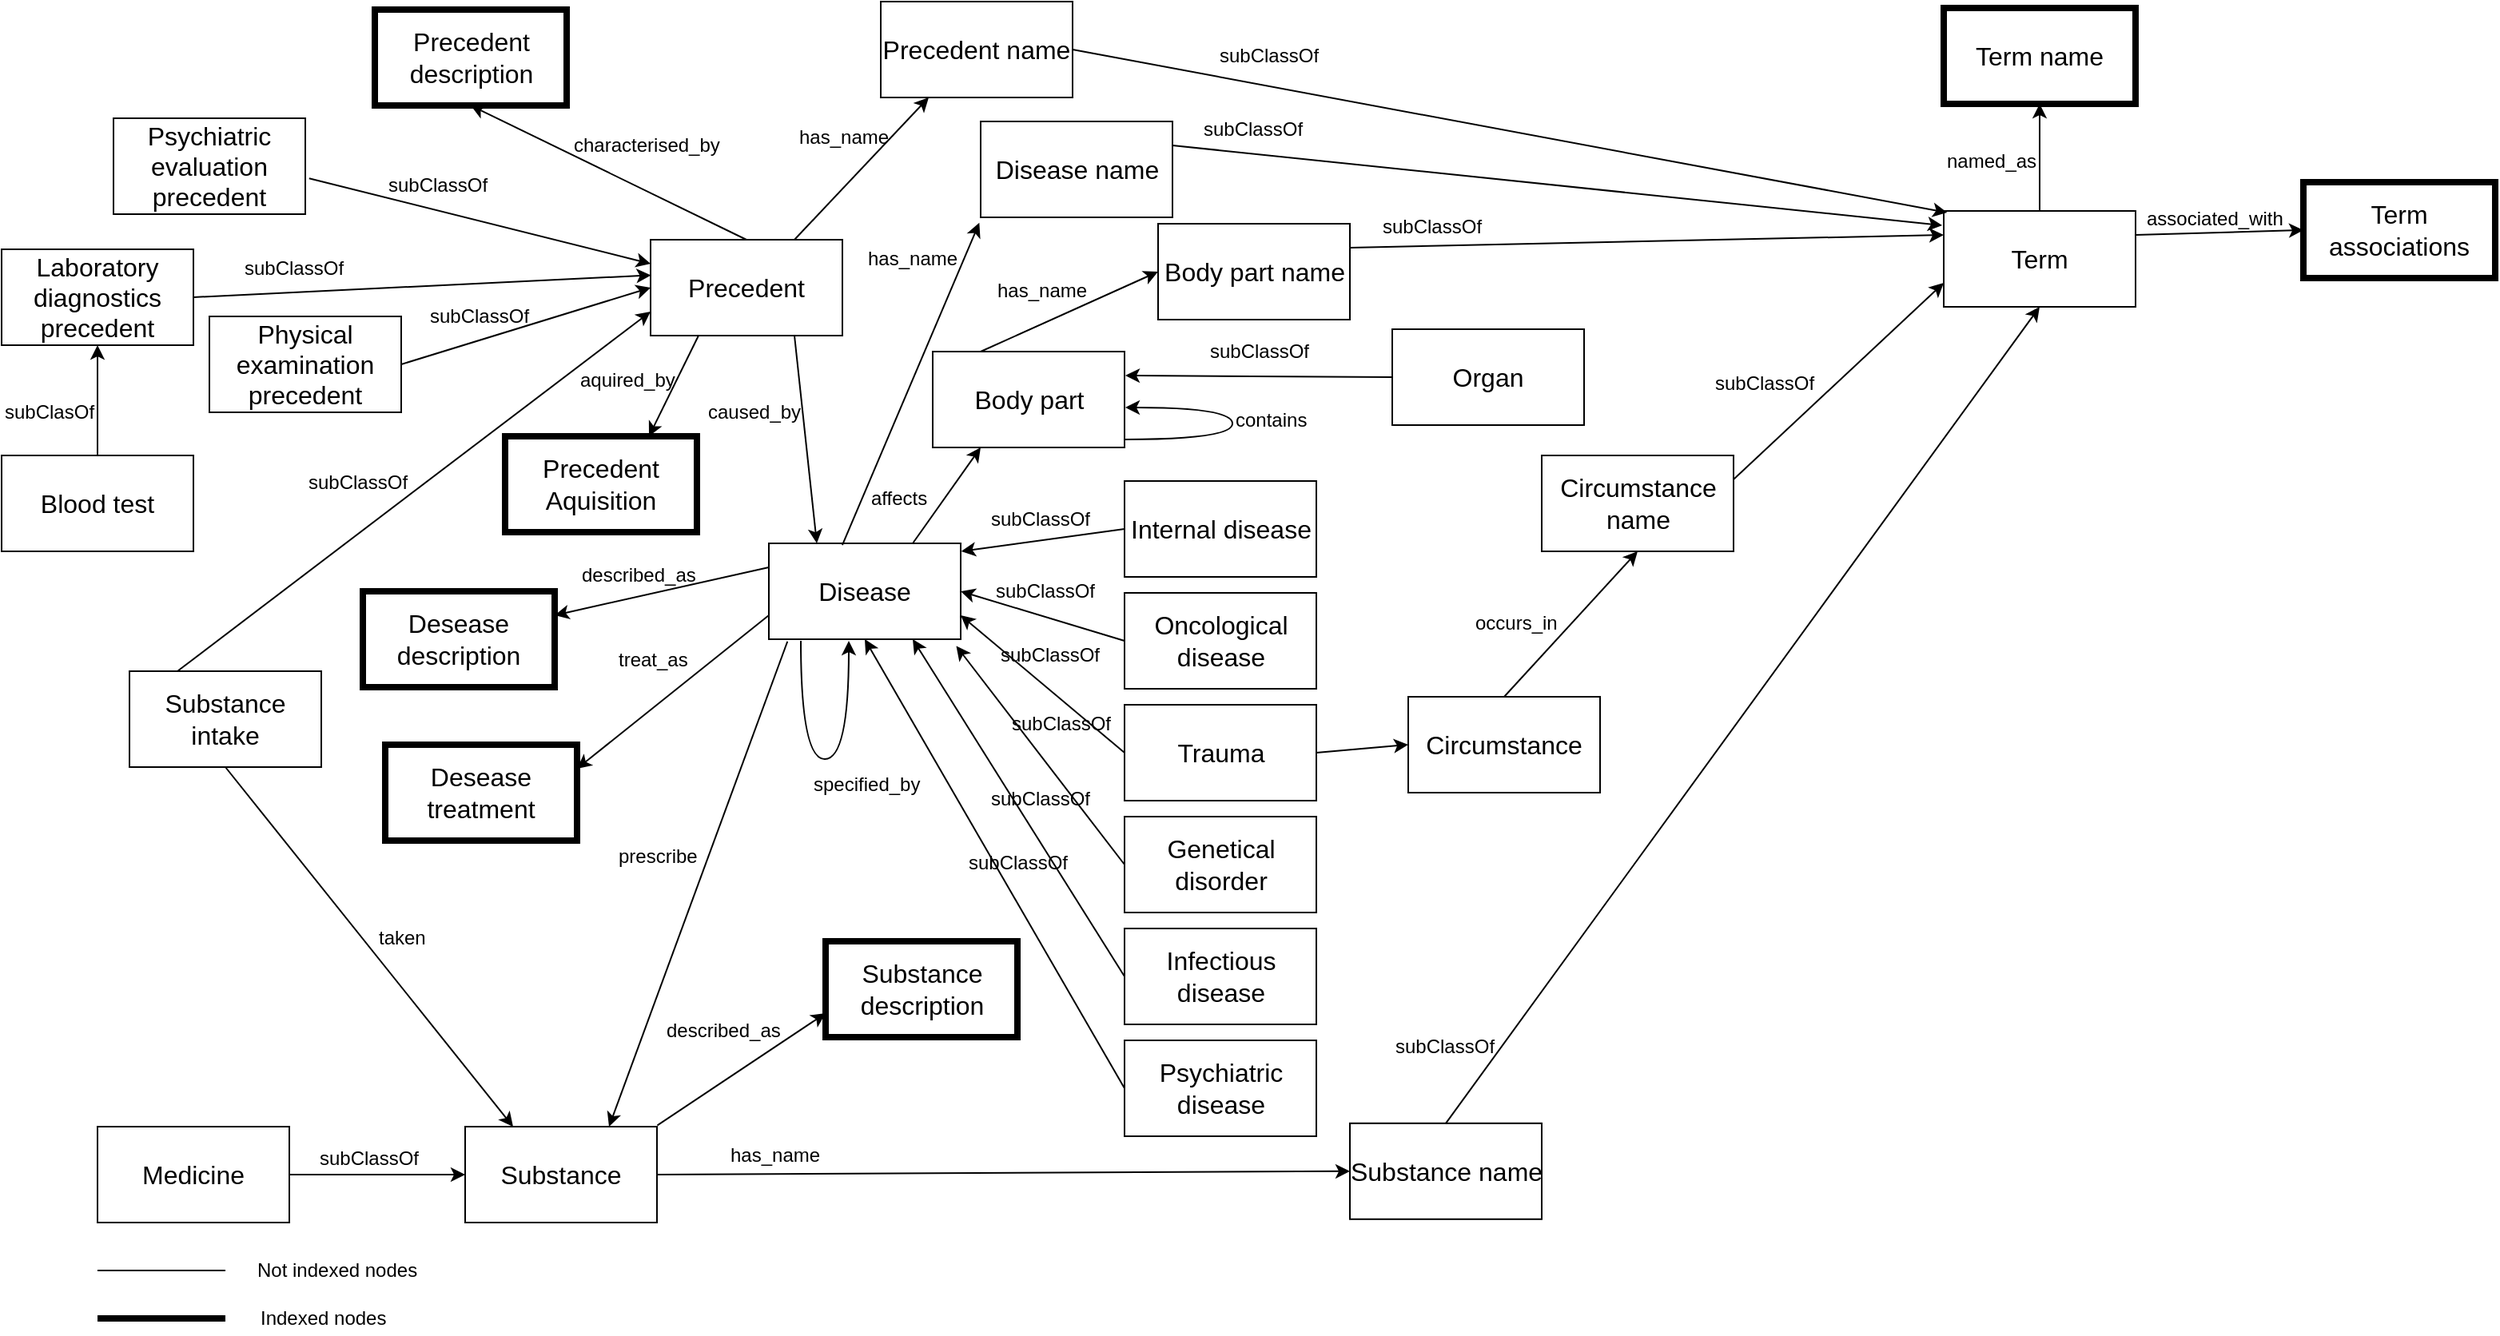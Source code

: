 <mxfile userAgent="Mozilla/5.0 (Windows NT 10.0; Win64; x64) AppleWebKit/537.36 (KHTML, like Gecko) Chrome/66.0.336.139 Safari/537.36" version="8.5.15" editor="www.draw.io" type="device"><diagram id="bc35490a-12e5-4a77-37b6-b48af3b06c4a" name="Page-1"><mxGraphModel dx="1046" dy="1813" grid="1" gridSize="10" guides="1" tooltips="1" connect="1" arrows="1" fold="1" page="1" pageScale="1" pageWidth="827" pageHeight="1169" background="#ffffff" math="0" shadow="0"><root><mxCell id="0"/><mxCell id="1" parent="0"/><mxCell id="2" value="&lt;font style=&quot;font-size: 16px&quot;&gt;Disease&lt;/font&gt;" style="rounded=0;whiteSpace=wrap;html=1;" parent="1" vertex="1"><mxGeometry x="540" y="15" width="120" height="60" as="geometry"/></mxCell><mxCell id="4" value="&lt;font style=&quot;font-size: 16px&quot;&gt;Body part&lt;/font&gt;" style="rounded=0;whiteSpace=wrap;html=1;" parent="1" vertex="1"><mxGeometry x="642.5" y="-105" width="120" height="60" as="geometry"/></mxCell><mxCell id="5" value="&lt;font style=&quot;font-size: 16px&quot;&gt;Organ&lt;/font&gt;" style="rounded=0;whiteSpace=wrap;html=1;" parent="1" vertex="1"><mxGeometry x="930" y="-119" width="120" height="60" as="geometry"/></mxCell><mxCell id="7" value="subClassOf" style="text;html=1;strokeColor=none;fillColor=none;align=center;verticalAlign=middle;whiteSpace=wrap;rounded=0;" parent="1" vertex="1"><mxGeometry x="827" y="-115" width="40" height="20" as="geometry"/></mxCell><mxCell id="9" value="&lt;font style=&quot;font-size: 16px&quot;&gt;Internal disease&lt;/font&gt;" style="rounded=0;whiteSpace=wrap;html=1;" parent="1" vertex="1"><mxGeometry x="762.5" y="-24" width="120" height="60" as="geometry"/></mxCell><mxCell id="11" value="&lt;font style=&quot;font-size: 16px&quot;&gt;Oncological disease&lt;/font&gt;" style="rounded=0;whiteSpace=wrap;html=1;" parent="1" vertex="1"><mxGeometry x="762.5" y="46" width="120" height="60" as="geometry"/></mxCell><mxCell id="12" value="&lt;font style=&quot;font-size: 16px&quot;&gt;Trauma&lt;/font&gt;" style="rounded=0;whiteSpace=wrap;html=1;" parent="1" vertex="1"><mxGeometry x="762.5" y="116" width="120" height="60" as="geometry"/></mxCell><mxCell id="13" value="&lt;font style=&quot;font-size: 16px&quot;&gt;Genetical disorder&lt;/font&gt;" style="rounded=0;whiteSpace=wrap;html=1;" parent="1" vertex="1"><mxGeometry x="762.5" y="186" width="120" height="60" as="geometry"/></mxCell><mxCell id="14" value="&lt;font style=&quot;font-size: 16px&quot;&gt;Infectious disease&lt;/font&gt;" style="rounded=0;whiteSpace=wrap;html=1;" parent="1" vertex="1"><mxGeometry x="762.5" y="256" width="120" height="60" as="geometry"/></mxCell><mxCell id="15" value="&lt;font style=&quot;font-size: 16px&quot;&gt;Psychiatric disease&lt;/font&gt;" style="rounded=0;whiteSpace=wrap;html=1;" parent="1" vertex="1"><mxGeometry x="762.5" y="326" width="120" height="60" as="geometry"/></mxCell><mxCell id="16" value="" style="endArrow=classic;html=1;exitX=0;exitY=0.5;entryX=1.003;entryY=0.083;entryPerimeter=0;" parent="1" source="9" target="2" edge="1"><mxGeometry width="50" height="50" relative="1" as="geometry"><mxPoint x="632.5" y="56" as="sourcePoint"/><mxPoint x="612.5" y="146" as="targetPoint"/></mxGeometry></mxCell><mxCell id="17" value="" style="endArrow=classic;html=1;exitX=0;exitY=0.5;entryX=1;entryY=0.5;" parent="1" source="11" target="2" edge="1"><mxGeometry width="50" height="50" relative="1" as="geometry"><mxPoint x="672.5" y="266" as="sourcePoint"/><mxPoint x="666.5" y="148" as="targetPoint"/></mxGeometry></mxCell><mxCell id="18" value="" style="endArrow=classic;html=1;exitX=0;exitY=0.5;entryX=1;entryY=0.75;" parent="1" source="12" target="2" edge="1"><mxGeometry width="50" height="50" relative="1" as="geometry"><mxPoint x="692.5" y="286" as="sourcePoint"/><mxPoint x="682.5" y="161" as="targetPoint"/></mxGeometry></mxCell><mxCell id="19" value="" style="endArrow=classic;html=1;exitX=0;exitY=0.5;entryX=0.977;entryY=1.07;entryPerimeter=0;" parent="1" source="13" target="2" edge="1"><mxGeometry width="50" height="50" relative="1" as="geometry"><mxPoint x="652.5" y="296" as="sourcePoint"/><mxPoint x="682.5" y="176" as="targetPoint"/></mxGeometry></mxCell><mxCell id="20" value="" style="endArrow=classic;html=1;exitX=0;exitY=0.5;entryX=0.75;entryY=1;" parent="1" source="14" target="2" edge="1"><mxGeometry width="50" height="50" relative="1" as="geometry"><mxPoint x="602.5" y="316" as="sourcePoint"/><mxPoint x="652.5" y="206" as="targetPoint"/></mxGeometry></mxCell><mxCell id="21" value="" style="endArrow=classic;html=1;exitX=0;exitY=0.5;entryX=0.5;entryY=1;" parent="1" source="15" target="2" edge="1"><mxGeometry width="50" height="50" relative="1" as="geometry"><mxPoint x="612.5" y="356" as="sourcePoint"/><mxPoint x="622.5" y="206" as="targetPoint"/></mxGeometry></mxCell><mxCell id="22" value="subClassOf" style="text;html=1;strokeColor=none;fillColor=none;align=center;verticalAlign=middle;whiteSpace=wrap;rounded=0;" parent="1" vertex="1"><mxGeometry x="675.5" y="205" width="40" height="20" as="geometry"/></mxCell><mxCell id="23" value="subClassOf" style="text;html=1;strokeColor=none;fillColor=none;align=center;verticalAlign=middle;whiteSpace=wrap;rounded=0;" parent="1" vertex="1"><mxGeometry x="690" y="-10" width="40" height="20" as="geometry"/></mxCell><mxCell id="24" value="subClassOf" style="text;html=1;strokeColor=none;fillColor=none;align=center;verticalAlign=middle;whiteSpace=wrap;rounded=0;" parent="1" vertex="1"><mxGeometry x="692.5" y="35" width="40" height="20" as="geometry"/></mxCell><mxCell id="25" value="subClassOf" style="text;html=1;strokeColor=none;fillColor=none;align=center;verticalAlign=middle;whiteSpace=wrap;rounded=0;" parent="1" vertex="1"><mxGeometry x="695.5" y="75" width="40" height="20" as="geometry"/></mxCell><mxCell id="26" value="subClassOf" style="text;html=1;strokeColor=none;fillColor=none;align=center;verticalAlign=middle;whiteSpace=wrap;rounded=0;" parent="1" vertex="1"><mxGeometry x="702.5" y="118" width="40" height="20" as="geometry"/></mxCell><mxCell id="27" value="subClassOf" style="text;html=1;strokeColor=none;fillColor=none;align=center;verticalAlign=middle;whiteSpace=wrap;rounded=0;" parent="1" vertex="1"><mxGeometry x="690" y="165" width="40" height="20" as="geometry"/></mxCell><mxCell id="33" value="" style="endArrow=classic;html=1;exitX=0.75;exitY=0;entryX=0.25;entryY=1;" parent="1" source="2" target="4" edge="1"><mxGeometry width="50" height="50" relative="1" as="geometry"><mxPoint x="460" y="150" as="sourcePoint"/><mxPoint x="690" y="-80" as="targetPoint"/></mxGeometry></mxCell><mxCell id="34" value="affects" style="text;html=1;resizable=0;points=[];autosize=1;align=left;verticalAlign=top;spacingTop=-4;" parent="1" vertex="1"><mxGeometry x="601.5" y="-23" width="50" height="20" as="geometry"/></mxCell><mxCell id="35" value="" style="endArrow=classic;html=1;exitX=0;exitY=0.5;" parent="1" source="5" edge="1"><mxGeometry width="50" height="50" relative="1" as="geometry"><mxPoint x="770" y="-20" as="sourcePoint"/><mxPoint x="763" y="-90" as="targetPoint"/></mxGeometry></mxCell><mxCell id="36" value="&lt;span style=&quot;font-size: 16px&quot;&gt;Precedent&lt;/span&gt;" style="rounded=0;whiteSpace=wrap;html=1;" parent="1" vertex="1"><mxGeometry x="466" y="-175" width="120" height="60" as="geometry"/></mxCell><mxCell id="37" value="" style="endArrow=classic;html=1;exitX=0.75;exitY=1;entryX=0.25;entryY=0;" parent="1" source="36" target="2" edge="1"><mxGeometry width="50" height="50" relative="1" as="geometry"><mxPoint x="510" y="100" as="sourcePoint"/><mxPoint x="460" y="150" as="targetPoint"/></mxGeometry></mxCell><mxCell id="38" value="caused_by" style="text;html=1;resizable=0;points=[];autosize=1;align=left;verticalAlign=top;spacingTop=-4;" parent="1" vertex="1"><mxGeometry x="500" y="-77" width="70" height="20" as="geometry"/></mxCell><mxCell id="39" value="&lt;span style=&quot;font-size: 16px&quot;&gt;Physical examination precedent&lt;/span&gt;" style="rounded=0;whiteSpace=wrap;html=1;" parent="1" vertex="1"><mxGeometry x="190" y="-127" width="120" height="60" as="geometry"/></mxCell><mxCell id="40" value="" style="endArrow=classic;html=1;exitX=0.25;exitY=1;entryX=0.75;entryY=0;" parent="1" source="36" target="78" edge="1"><mxGeometry width="50" height="50" relative="1" as="geometry"><mxPoint x="445.571" y="-298.571" as="sourcePoint"/><mxPoint x="445" y="-259" as="targetPoint"/></mxGeometry></mxCell><mxCell id="41" value="subClassOf" style="text;html=1;resizable=0;points=[];autosize=1;align=left;verticalAlign=top;spacingTop=-4;" parent="1" vertex="1"><mxGeometry x="250" y="-33" width="80" height="20" as="geometry"/></mxCell><mxCell id="42" value="&lt;span style=&quot;font-size: 16px&quot;&gt;Laboratory diagnostics precedent&lt;/span&gt;" style="rounded=0;whiteSpace=wrap;html=1;" parent="1" vertex="1"><mxGeometry x="60" y="-169" width="120" height="60" as="geometry"/></mxCell><mxCell id="43" value="" style="endArrow=classic;html=1;exitX=1;exitY=0.5;entryX=0.002;entryY=0.37;entryPerimeter=0;" parent="1" source="42" target="36" edge="1"><mxGeometry width="50" height="50" relative="1" as="geometry"><mxPoint x="625" y="-367" as="sourcePoint"/><mxPoint x="170" y="-150" as="targetPoint"/></mxGeometry></mxCell><mxCell id="44" value="aquired_by" style="text;html=1;resizable=0;points=[];autosize=1;align=left;verticalAlign=top;spacingTop=-4;" parent="1" vertex="1"><mxGeometry x="420" y="-97" width="70" height="20" as="geometry"/></mxCell><mxCell id="45" value="&lt;span style=&quot;font-size: 16px&quot;&gt;Psychiatric evaluation precedent&lt;/span&gt;" style="rounded=0;whiteSpace=wrap;html=1;" parent="1" vertex="1"><mxGeometry x="130" y="-251" width="120" height="60" as="geometry"/></mxCell><mxCell id="46" value="subClassOf" style="text;html=1;resizable=0;points=[];autosize=1;align=left;verticalAlign=top;spacingTop=-4;" parent="1" vertex="1"><mxGeometry x="300" y="-219" width="80" height="20" as="geometry"/></mxCell><mxCell id="47" value="" style="endArrow=classic;html=1;exitX=1.02;exitY=0.627;exitPerimeter=0;entryX=0;entryY=0.25;" parent="1" source="45" target="36" edge="1"><mxGeometry width="50" height="50" relative="1" as="geometry"><mxPoint x="695" y="-175" as="sourcePoint"/><mxPoint x="280" y="-249" as="targetPoint"/></mxGeometry></mxCell><mxCell id="48" value="&lt;span style=&quot;font-size: 16px&quot;&gt;Blood test&lt;/span&gt;" style="rounded=0;whiteSpace=wrap;html=1;" parent="1" vertex="1"><mxGeometry x="60" y="-40" width="120" height="60" as="geometry"/></mxCell><mxCell id="49" value="" style="endArrow=classic;html=1;exitX=0.5;exitY=0;entryX=0.5;entryY=1;" parent="1" source="48" target="42" edge="1"><mxGeometry width="50" height="50" relative="1" as="geometry"><mxPoint x="290.5" y="-308" as="sourcePoint"/><mxPoint x="350.5" y="-358" as="targetPoint"/></mxGeometry></mxCell><mxCell id="50" value="subClasOf" style="text;html=1;resizable=0;points=[];autosize=1;align=left;verticalAlign=top;spacingTop=-4;" parent="1" vertex="1"><mxGeometry x="60" y="-77" width="70" height="20" as="geometry"/></mxCell><mxCell id="53" value="&lt;font style=&quot;font-size: 16px&quot;&gt;Desease description&lt;/font&gt;" style="rounded=0;whiteSpace=wrap;html=1;strokeWidth=4;" parent="1" vertex="1"><mxGeometry x="286" y="45" width="120" height="60" as="geometry"/></mxCell><mxCell id="54" value="&lt;font style=&quot;font-size: 16px&quot;&gt;Desease treatment&lt;/font&gt;" style="rounded=0;whiteSpace=wrap;html=1;strokeWidth=4;" parent="1" vertex="1"><mxGeometry x="300" y="141" width="120" height="60" as="geometry"/></mxCell><mxCell id="55" value="&lt;span style=&quot;font-size: 16px&quot;&gt;Substance intake&lt;/span&gt;" style="rounded=0;whiteSpace=wrap;html=1;" parent="1" vertex="1"><mxGeometry x="140" y="95" width="120" height="60" as="geometry"/></mxCell><mxCell id="56" value="" style="endArrow=classic;html=1;entryX=0;entryY=0.75;exitX=0.25;exitY=0;" parent="1" source="55" target="36" edge="1"><mxGeometry width="50" height="50" relative="1" as="geometry"><mxPoint x="200" y="80" as="sourcePoint"/><mxPoint x="220" y="-70" as="targetPoint"/></mxGeometry></mxCell><mxCell id="57" value="subClassOf" style="text;html=1;resizable=0;points=[];autosize=1;align=left;verticalAlign=top;spacingTop=-4;" parent="1" vertex="1"><mxGeometry x="326" y="-137" width="80" height="20" as="geometry"/></mxCell><mxCell id="58" value="" style="endArrow=classic;html=1;entryX=1;entryY=0.25;exitX=0;exitY=0.75;" parent="1" source="2" target="54" edge="1"><mxGeometry width="50" height="50" relative="1" as="geometry"><mxPoint x="500" y="150" as="sourcePoint"/><mxPoint x="550" y="100" as="targetPoint"/></mxGeometry></mxCell><mxCell id="59" value="treat_as" style="text;html=1;resizable=0;points=[];autosize=1;align=left;verticalAlign=top;spacingTop=-4;" parent="1" vertex="1"><mxGeometry x="444" y="78" width="60" height="20" as="geometry"/></mxCell><mxCell id="60" value="&lt;span style=&quot;font-size: 16px&quot;&gt;Substance&lt;/span&gt;" style="rounded=0;whiteSpace=wrap;html=1;" parent="1" vertex="1"><mxGeometry x="350" y="380" width="120" height="60" as="geometry"/></mxCell><mxCell id="62" value="" style="endArrow=classic;html=1;entryX=0.75;entryY=0;exitX=0.097;exitY=1.023;exitPerimeter=0;" parent="1" source="2" target="60" edge="1"><mxGeometry width="50" height="50" relative="1" as="geometry"><mxPoint x="340" y="180" as="sourcePoint"/><mxPoint x="393" y="124" as="targetPoint"/></mxGeometry></mxCell><mxCell id="63" value="prescribe" style="text;html=1;resizable=0;points=[];autosize=1;align=left;verticalAlign=top;spacingTop=-4;" parent="1" vertex="1"><mxGeometry x="443.5" y="201" width="60" height="20" as="geometry"/></mxCell><mxCell id="64" value="" style="endArrow=classic;html=1;exitX=0.5;exitY=1;entryX=0.25;entryY=0;" parent="1" source="55" target="60" edge="1"><mxGeometry width="50" height="50" relative="1" as="geometry"><mxPoint x="140" y="-190" as="sourcePoint"/><mxPoint x="190" y="-240" as="targetPoint"/></mxGeometry></mxCell><mxCell id="65" value="taken" style="text;html=1;resizable=0;points=[];autosize=1;align=left;verticalAlign=top;spacingTop=-4;" parent="1" vertex="1"><mxGeometry x="293.5" y="252" width="40" height="20" as="geometry"/></mxCell><mxCell id="66" value="&lt;span style=&quot;font-size: 16px&quot;&gt;Medicine&lt;/span&gt;" style="rounded=0;whiteSpace=wrap;html=1;" parent="1" vertex="1"><mxGeometry x="120" y="380" width="120" height="60" as="geometry"/></mxCell><mxCell id="68" value="" style="endArrow=classic;html=1;exitX=1;exitY=0.5;entryX=0;entryY=0.5;" parent="1" source="66" target="60" edge="1"><mxGeometry width="50" height="50" relative="1" as="geometry"><mxPoint x="273" y="534" as="sourcePoint"/><mxPoint x="323" y="484" as="targetPoint"/></mxGeometry></mxCell><mxCell id="69" value="subClassOf" style="text;html=1;strokeColor=none;fillColor=none;align=center;verticalAlign=middle;whiteSpace=wrap;rounded=0;" parent="1" vertex="1"><mxGeometry x="270" y="390" width="40" height="20" as="geometry"/></mxCell><mxCell id="72" value="" style="endArrow=classic;html=1;exitX=0;exitY=0.25;entryX=1;entryY=0.25;" parent="1" source="2" target="53" edge="1"><mxGeometry width="50" height="50" relative="1" as="geometry"><mxPoint x="612.5" y="207" as="sourcePoint"/><mxPoint x="490" y="160" as="targetPoint"/></mxGeometry></mxCell><mxCell id="74" value="described_as" style="text;html=1;resizable=0;points=[];autosize=1;align=left;verticalAlign=top;spacingTop=-4;" parent="1" vertex="1"><mxGeometry x="421" y="25" width="90" height="20" as="geometry"/></mxCell><mxCell id="75" value="&lt;span style=&quot;font-size: 16px&quot;&gt;Circumstance&lt;/span&gt;" style="rounded=0;whiteSpace=wrap;html=1;" parent="1" vertex="1"><mxGeometry x="940" y="111" width="120" height="60" as="geometry"/></mxCell><mxCell id="76" value="" style="endArrow=classic;html=1;exitX=1;exitY=0.5;entryX=0;entryY=0.5;" parent="1" source="12" target="75" edge="1"><mxGeometry width="50" height="50" relative="1" as="geometry"><mxPoint x="1002.5" y="251" as="sourcePoint"/><mxPoint x="1052.5" y="201" as="targetPoint"/></mxGeometry></mxCell><mxCell id="77" value="occurs_in" style="text;html=1;resizable=0;points=[];autosize=1;align=left;verticalAlign=top;spacingTop=-4;" parent="1" vertex="1"><mxGeometry x="980" y="55" width="70" height="20" as="geometry"/></mxCell><mxCell id="78" value="&lt;span style=&quot;font-size: 16px&quot;&gt;Precedent Aquisition&lt;/span&gt;" style="rounded=0;whiteSpace=wrap;html=1;strokeWidth=4;" parent="1" vertex="1"><mxGeometry x="375" y="-52" width="120" height="60" as="geometry"/></mxCell><mxCell id="79" value="" style="endArrow=classic;html=1;exitX=1;exitY=0.5;entryX=0;entryY=0.5;" parent="1" source="39" target="36" edge="1"><mxGeometry width="50" height="50" relative="1" as="geometry"><mxPoint x="520" y="-97" as="sourcePoint"/><mxPoint x="570" y="-147" as="targetPoint"/></mxGeometry></mxCell><mxCell id="80" value="subClassOf" style="text;html=1;resizable=0;points=[];autosize=1;align=left;verticalAlign=top;spacingTop=-4;" parent="1" vertex="1"><mxGeometry x="210" y="-167" width="80" height="20" as="geometry"/></mxCell><mxCell id="81" value="&lt;span style=&quot;font-size: 16px&quot;&gt;Term&lt;/span&gt;" style="rounded=0;whiteSpace=wrap;html=1;" parent="1" vertex="1"><mxGeometry x="1275" y="-193" width="120" height="60" as="geometry"/></mxCell><mxCell id="82" value="&lt;span style=&quot;font-size: 16px&quot;&gt;Term associations&lt;/span&gt;" style="rounded=0;whiteSpace=wrap;html=1;strokeWidth=4;" parent="1" vertex="1"><mxGeometry x="1500" y="-211" width="120" height="60" as="geometry"/></mxCell><mxCell id="83" value="" style="endArrow=classic;html=1;exitX=1;exitY=0.25;entryX=0;entryY=0.5;" parent="1" source="81" target="82" edge="1"><mxGeometry width="50" height="50" relative="1" as="geometry"><mxPoint x="1395" y="-19" as="sourcePoint"/><mxPoint x="1445" y="-69" as="targetPoint"/></mxGeometry></mxCell><mxCell id="84" value="&lt;span style=&quot;font-size: 16px&quot;&gt;Term name&lt;/span&gt;" style="rounded=0;whiteSpace=wrap;html=1;labelBackgroundColor=none;strokeWidth=4;" parent="1" vertex="1"><mxGeometry x="1275" y="-320" width="120" height="60" as="geometry"/></mxCell><mxCell id="85" value="associated_with" style="text;html=1;resizable=0;points=[];autosize=1;align=left;verticalAlign=top;spacingTop=-4;" parent="1" vertex="1"><mxGeometry x="1400" y="-198" width="100" height="20" as="geometry"/></mxCell><mxCell id="86" value="" style="endArrow=classic;html=1;exitX=0.5;exitY=0;entryX=0.5;entryY=1;" parent="1" source="81" target="84" edge="1"><mxGeometry width="50" height="50" relative="1" as="geometry"><mxPoint x="1345" y="-39" as="sourcePoint"/><mxPoint x="1435" y="-219" as="targetPoint"/></mxGeometry></mxCell><mxCell id="87" value="named_as&lt;br&gt;" style="text;html=1;resizable=0;points=[];autosize=1;align=left;verticalAlign=top;spacingTop=-4;" parent="1" vertex="1"><mxGeometry x="1275" y="-234" width="70" height="20" as="geometry"/></mxCell><mxCell id="88" value="&lt;span style=&quot;font-size: 16px&quot;&gt;Precedent name&lt;/span&gt;" style="rounded=0;whiteSpace=wrap;html=1;" parent="1" vertex="1"><mxGeometry x="610" y="-324" width="120" height="60" as="geometry"/></mxCell><mxCell id="89" value="&lt;span style=&quot;font-size: 16px&quot;&gt;Disease name&lt;/span&gt;" style="rounded=0;whiteSpace=wrap;html=1;" parent="1" vertex="1"><mxGeometry x="672.5" y="-249" width="120" height="60" as="geometry"/></mxCell><mxCell id="90" value="&lt;span style=&quot;font-size: 16px&quot;&gt;Body part name&lt;/span&gt;" style="rounded=0;whiteSpace=wrap;html=1;" parent="1" vertex="1"><mxGeometry x="783.5" y="-185" width="120" height="60" as="geometry"/></mxCell><mxCell id="91" value="" style="endArrow=classic;html=1;exitX=0.75;exitY=0;entryX=0.25;entryY=1;" parent="1" source="36" target="88" edge="1"><mxGeometry width="50" height="50" relative="1" as="geometry"><mxPoint x="590" y="-180" as="sourcePoint"/><mxPoint x="640" y="-230" as="targetPoint"/></mxGeometry></mxCell><mxCell id="92" value="has_name" style="text;html=1;resizable=0;points=[];autosize=1;align=left;verticalAlign=top;spacingTop=-4;" parent="1" vertex="1"><mxGeometry x="556.5" y="-249" width="70" height="20" as="geometry"/></mxCell><mxCell id="93" value="" style="endArrow=classic;html=1;exitX=0.383;exitY=0.017;entryX=-0.007;entryY=1.057;exitPerimeter=0;entryPerimeter=0;" parent="1" source="2" target="89" edge="1"><mxGeometry width="50" height="50" relative="1" as="geometry"><mxPoint x="610" y="-90" as="sourcePoint"/><mxPoint x="660" y="-140" as="targetPoint"/></mxGeometry></mxCell><mxCell id="94" value="has_name" style="text;html=1;resizable=0;points=[];autosize=1;align=left;verticalAlign=top;spacingTop=-4;" parent="1" vertex="1"><mxGeometry x="600" y="-173" width="70" height="20" as="geometry"/></mxCell><mxCell id="95" value="" style="endArrow=classic;html=1;exitX=0.25;exitY=0;entryX=0;entryY=0.5;" parent="1" source="4" target="90" edge="1"><mxGeometry width="50" height="50" relative="1" as="geometry"><mxPoint x="640" y="-120" as="sourcePoint"/><mxPoint x="690" y="-170" as="targetPoint"/></mxGeometry></mxCell><mxCell id="96" value="has_name" style="text;html=1;resizable=0;points=[];autosize=1;align=left;verticalAlign=top;spacingTop=-4;" parent="1" vertex="1"><mxGeometry x="680.5" y="-153" width="70" height="20" as="geometry"/></mxCell><mxCell id="97" value="&lt;span style=&quot;font-size: 16px&quot;&gt;Substance&amp;nbsp;name&lt;/span&gt;" style="rounded=0;whiteSpace=wrap;html=1;strokeWidth=1;" parent="1" vertex="1"><mxGeometry x="903.5" y="377.9" width="120" height="60" as="geometry"/></mxCell><mxCell id="98" value="" style="endArrow=classic;html=1;exitX=1;exitY=0.5;entryX=0;entryY=0.5;" parent="1" source="60" target="97" edge="1"><mxGeometry width="50" height="50" relative="1" as="geometry"><mxPoint x="373" y="-136" as="sourcePoint"/><mxPoint x="423" y="-186" as="targetPoint"/></mxGeometry></mxCell><mxCell id="103" value="&lt;span style=&quot;font-size: 16px&quot;&gt;Circumstance name&lt;br&gt;&lt;/span&gt;" style="rounded=0;whiteSpace=wrap;html=1;" parent="1" vertex="1"><mxGeometry x="1023.5" y="-40" width="120" height="60" as="geometry"/></mxCell><mxCell id="107" value="subClassOf" style="text;html=1;resizable=0;points=[];autosize=1;align=left;verticalAlign=top;spacingTop=-4;" parent="1" vertex="1"><mxGeometry x="819.5" y="-300" width="80" height="20" as="geometry"/></mxCell><mxCell id="108" value="" style="endArrow=classic;html=1;exitX=1;exitY=0.5;entryX=0.018;entryY=0.017;entryPerimeter=0;" parent="1" source="88" target="81" edge="1"><mxGeometry width="50" height="50" relative="1" as="geometry"><mxPoint x="940" y="-200" as="sourcePoint"/><mxPoint x="990" y="-250" as="targetPoint"/></mxGeometry></mxCell><mxCell id="109" value="subClassOf" style="text;html=1;resizable=0;points=[];autosize=1;align=left;verticalAlign=top;spacingTop=-4;" parent="1" vertex="1"><mxGeometry x="810" y="-254" width="80" height="20" as="geometry"/></mxCell><mxCell id="110" value="" style="endArrow=classic;html=1;exitX=1;exitY=0.25;entryX=-0.008;entryY=0.15;entryPerimeter=0;" parent="1" source="89" target="81" edge="1"><mxGeometry width="50" height="50" relative="1" as="geometry"><mxPoint x="1050" y="-80" as="sourcePoint"/><mxPoint x="1270" y="-190" as="targetPoint"/></mxGeometry></mxCell><mxCell id="111" value="" style="endArrow=classic;html=1;exitX=1;exitY=0.25;entryX=0;entryY=0.25;" parent="1" source="90" target="81" edge="1"><mxGeometry width="50" height="50" relative="1" as="geometry"><mxPoint x="1100" y="-100" as="sourcePoint"/><mxPoint x="1150" y="-150" as="targetPoint"/></mxGeometry></mxCell><mxCell id="112" value="subClassOf" style="text;html=1;resizable=0;points=[];autosize=1;align=left;verticalAlign=top;spacingTop=-4;" parent="1" vertex="1"><mxGeometry x="922" y="-193" width="80" height="20" as="geometry"/></mxCell><mxCell id="123" value="" style="endArrow=classic;html=1;exitX=0.5;exitY=0;entryX=0.5;entryY=1;" parent="1" source="75" target="103" edge="1"><mxGeometry width="50" height="50" relative="1" as="geometry"><mxPoint x="1290" y="350" as="sourcePoint"/><mxPoint x="1340" y="300" as="targetPoint"/></mxGeometry></mxCell><mxCell id="133" value="" style="endArrow=classic;html=1;exitX=1;exitY=0.25;entryX=0;entryY=0.75;" parent="1" source="103" target="81" edge="1"><mxGeometry width="50" height="50" relative="1" as="geometry"><mxPoint x="1310" y="110" as="sourcePoint"/><mxPoint x="1360" y="60" as="targetPoint"/></mxGeometry></mxCell><mxCell id="134" value="subClassOf" style="text;html=1;resizable=0;points=[];autosize=1;align=left;verticalAlign=top;spacingTop=-4;" parent="1" vertex="1"><mxGeometry x="1130" y="-95" width="80" height="20" as="geometry"/></mxCell><mxCell id="142" value="" style="endArrow=classic;html=1;exitX=0.5;exitY=0;entryX=0.5;entryY=1;" parent="1" source="97" target="81" edge="1"><mxGeometry width="50" height="50" relative="1" as="geometry"><mxPoint x="1610" y="320" as="sourcePoint"/><mxPoint x="1420" y="-140" as="targetPoint"/></mxGeometry></mxCell><mxCell id="143" value="subClassOf" style="text;html=1;resizable=0;points=[];autosize=1;align=left;verticalAlign=top;spacingTop=-4;" parent="1" vertex="1"><mxGeometry x="930" y="320" width="80" height="20" as="geometry"/></mxCell><mxCell id="144" value="has_name" style="text;html=1;resizable=0;points=[];autosize=1;align=left;verticalAlign=top;spacingTop=-4;" parent="1" vertex="1"><mxGeometry x="514" y="388" width="70" height="20" as="geometry"/></mxCell><mxCell id="146" value="&lt;span style=&quot;font-size: 16px&quot;&gt;Precedent description&lt;/span&gt;" style="rounded=0;whiteSpace=wrap;html=1;strokeWidth=4;" parent="1" vertex="1"><mxGeometry x="293.5" y="-319" width="120" height="60" as="geometry"/></mxCell><mxCell id="147" value="" style="endArrow=classic;html=1;entryX=0.5;entryY=1;exitX=0.5;exitY=0;" parent="1" source="36" target="146" edge="1"><mxGeometry width="50" height="50" relative="1" as="geometry"><mxPoint x="430" y="-190" as="sourcePoint"/><mxPoint x="480" y="-240" as="targetPoint"/></mxGeometry></mxCell><mxCell id="149" value="characterised_by" style="text;html=1;resizable=0;points=[];autosize=1;align=left;verticalAlign=top;spacingTop=-4;" parent="1" vertex="1"><mxGeometry x="416" y="-244" width="110" height="20" as="geometry"/></mxCell><mxCell id="150" value="&lt;span style=&quot;font-size: 16px&quot;&gt;Substance description&lt;/span&gt;" style="rounded=0;whiteSpace=wrap;html=1;strokeWidth=4;" parent="1" vertex="1"><mxGeometry x="575.5" y="264" width="120" height="60" as="geometry"/></mxCell><mxCell id="151" value="" style="endArrow=classic;html=1;exitX=1.002;exitY=-0.013;exitPerimeter=0;entryX=0;entryY=0.75;" parent="1" source="60" target="150" edge="1"><mxGeometry width="50" height="50" relative="1" as="geometry"><mxPoint x="240" y="360" as="sourcePoint"/><mxPoint x="290" y="310" as="targetPoint"/></mxGeometry></mxCell><mxCell id="152" value="described_as" style="text;html=1;resizable=0;points=[];autosize=1;align=left;verticalAlign=top;spacingTop=-4;" parent="1" vertex="1"><mxGeometry x="474" y="310" width="90" height="20" as="geometry"/></mxCell><mxCell id="154" value="" style="endArrow=none;html=1;" parent="1" edge="1"><mxGeometry width="50" height="50" relative="1" as="geometry"><mxPoint x="120" y="470" as="sourcePoint"/><mxPoint x="200" y="470" as="targetPoint"/></mxGeometry></mxCell><mxCell id="155" value="Not indexed nodes" style="text;html=1;resizable=0;points=[];autosize=1;align=left;verticalAlign=top;spacingTop=-4;" parent="1" vertex="1"><mxGeometry x="218" y="460" width="120" height="20" as="geometry"/></mxCell><mxCell id="156" value="Indexed nodes&lt;br&gt;" style="text;html=1;resizable=0;points=[];autosize=1;align=left;verticalAlign=top;spacingTop=-4;" parent="1" vertex="1"><mxGeometry x="220" y="490" width="90" height="20" as="geometry"/></mxCell><mxCell id="157" value="" style="endArrow=none;html=1;strokeWidth=4;" parent="1" edge="1"><mxGeometry width="50" height="50" relative="1" as="geometry"><mxPoint x="120" y="500" as="sourcePoint"/><mxPoint x="200" y="500" as="targetPoint"/></mxGeometry></mxCell><mxCell id="158" value="" style="endArrow=classic;html=1;strokeWidth=1;edgeStyle=orthogonalEdgeStyle;curved=1;" parent="1" edge="1"><mxGeometry width="50" height="50" relative="1" as="geometry"><mxPoint x="560" y="76" as="sourcePoint"/><mxPoint x="590" y="76" as="targetPoint"/><Array as="points"><mxPoint x="560" y="150"/><mxPoint x="590" y="150"/></Array></mxGeometry></mxCell><mxCell id="159" value="specified_by" style="text;html=1;resizable=0;points=[];autosize=1;align=left;verticalAlign=top;spacingTop=-4;" parent="1" vertex="1"><mxGeometry x="566" y="156" width="80" height="20" as="geometry"/></mxCell><mxCell id="162" value="contains" style="text;html=1;resizable=0;points=[];autosize=1;align=left;verticalAlign=top;spacingTop=-4;" parent="1" vertex="1"><mxGeometry x="829.5" y="-72" width="60" height="20" as="geometry"/></mxCell><mxCell id="163" value="" style="endArrow=classic;html=1;strokeWidth=1;edgeStyle=orthogonalEdgeStyle;curved=1;" parent="1" edge="1"><mxGeometry width="50" height="50" relative="1" as="geometry"><mxPoint x="763" y="-50" as="sourcePoint"/><mxPoint x="763" y="-70" as="targetPoint"/><Array as="points"><mxPoint x="830" y="-50"/><mxPoint x="830" y="-70"/></Array></mxGeometry></mxCell></root></mxGraphModel></diagram></mxfile>